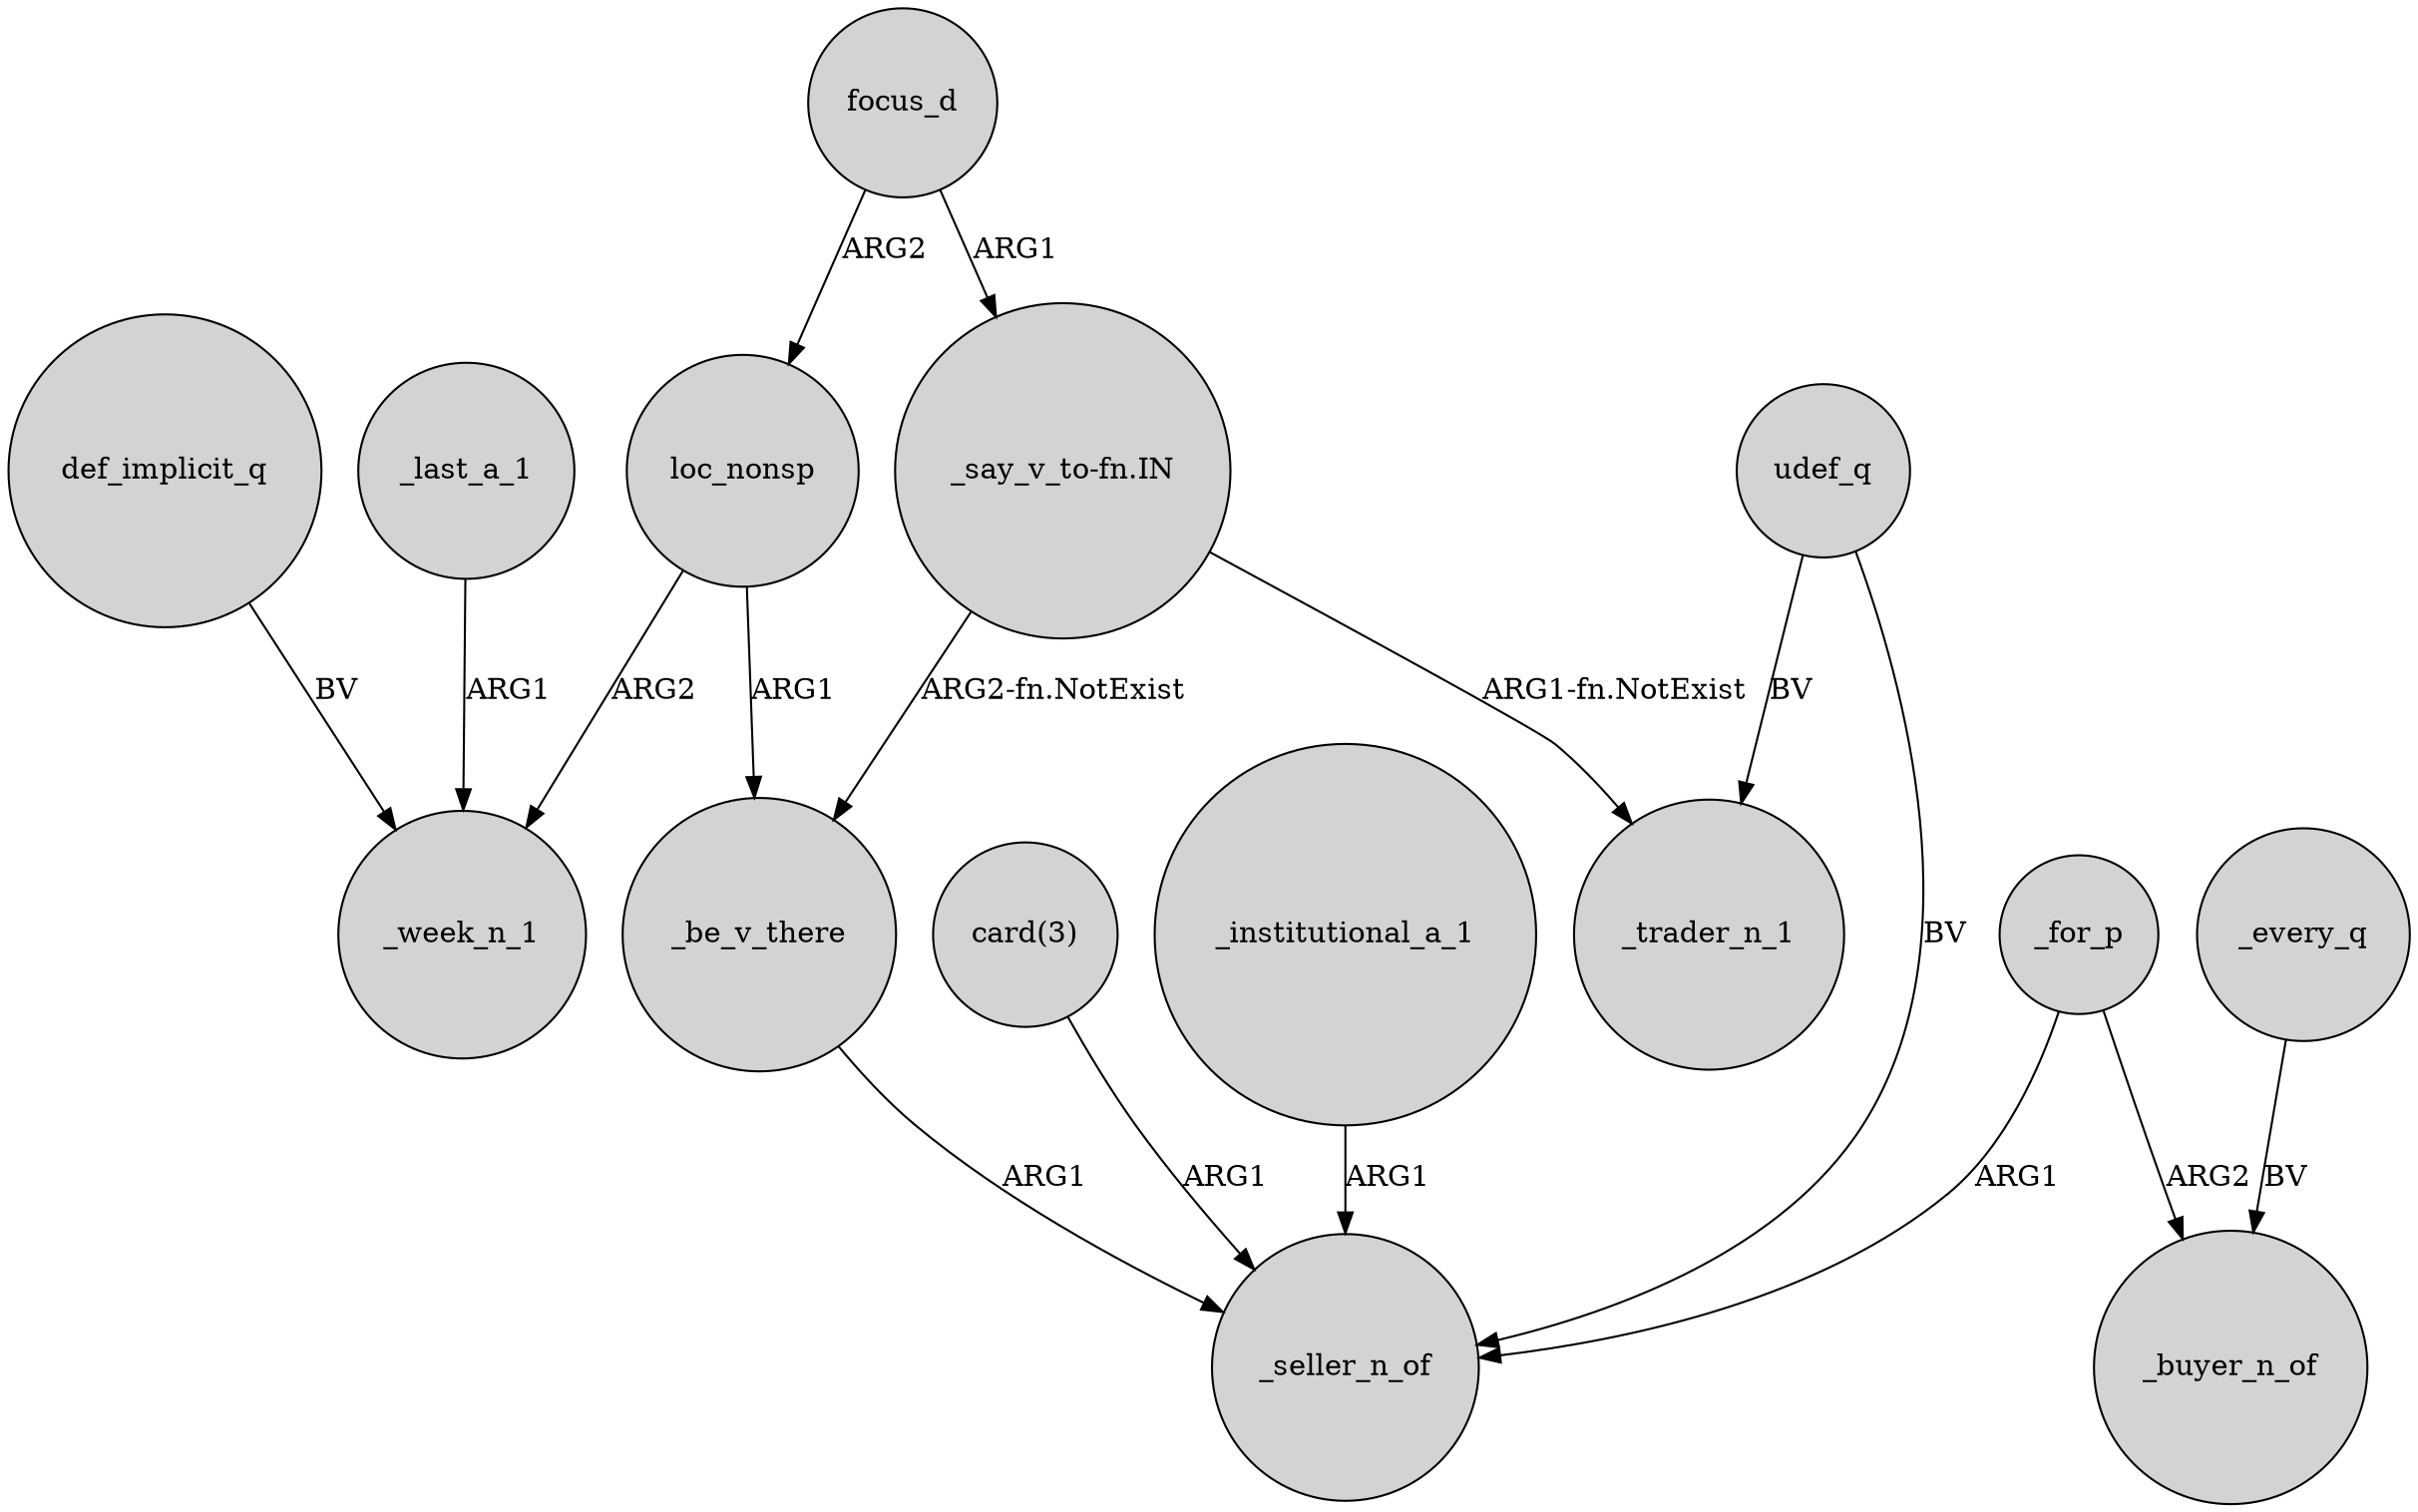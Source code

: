 digraph {
	node [shape=circle style=filled]
	loc_nonsp -> _week_n_1 [label=ARG2]
	loc_nonsp -> _be_v_there [label=ARG1]
	focus_d -> loc_nonsp [label=ARG2]
	"_say_v_to-fn.IN" -> _be_v_there [label="ARG2-fn.NotExist"]
	_for_p -> _buyer_n_of [label=ARG2]
	"card(3)" -> _seller_n_of [label=ARG1]
	_every_q -> _buyer_n_of [label=BV]
	def_implicit_q -> _week_n_1 [label=BV]
	udef_q -> _seller_n_of [label=BV]
	_be_v_there -> _seller_n_of [label=ARG1]
	udef_q -> _trader_n_1 [label=BV]
	_last_a_1 -> _week_n_1 [label=ARG1]
	_for_p -> _seller_n_of [label=ARG1]
	focus_d -> "_say_v_to-fn.IN" [label=ARG1]
	"_say_v_to-fn.IN" -> _trader_n_1 [label="ARG1-fn.NotExist"]
	_institutional_a_1 -> _seller_n_of [label=ARG1]
}

